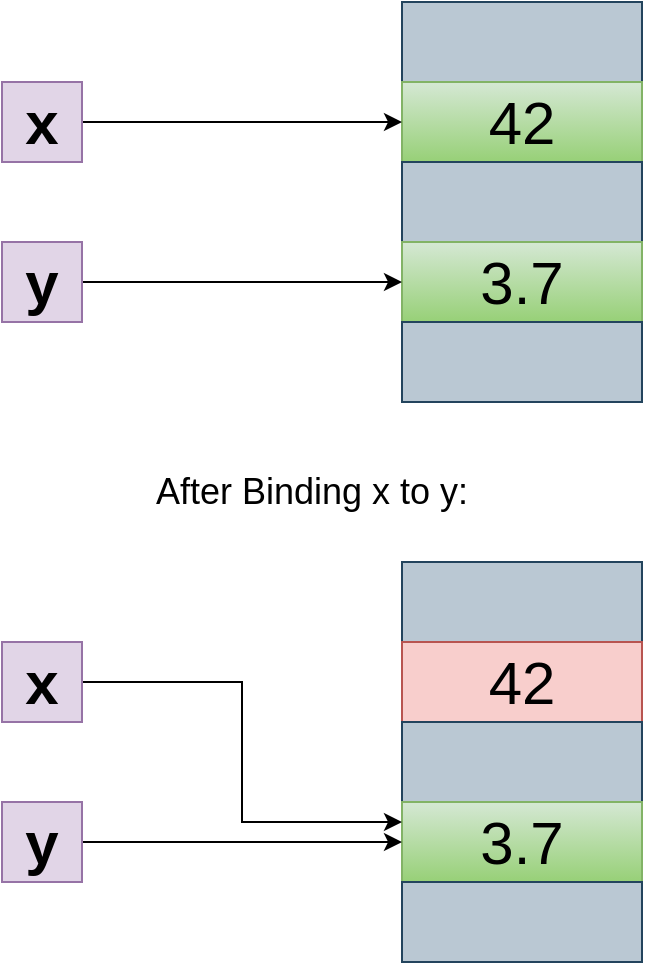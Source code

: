 <mxfile version="24.7.5">
  <diagram name="Seite-1" id="8zmR4mmEL4HT2iXYoOuu">
    <mxGraphModel dx="1434" dy="778" grid="1" gridSize="10" guides="1" tooltips="1" connect="1" arrows="1" fold="1" page="1" pageScale="1" pageWidth="1169" pageHeight="827" math="0" shadow="0">
      <root>
        <mxCell id="0" />
        <mxCell id="1" parent="0" />
        <mxCell id="9a1kAwWei6lTwyVP2yFh-1" value="" style="rounded=0;whiteSpace=wrap;html=1;fontSize=30;fillColor=#bac8d3;strokeColor=#23445d;" vertex="1" parent="1">
          <mxGeometry x="480" y="120" width="120" height="40" as="geometry" />
        </mxCell>
        <mxCell id="9a1kAwWei6lTwyVP2yFh-2" value="42" style="rounded=0;whiteSpace=wrap;html=1;fontSize=30;fillColor=#d5e8d4;strokeColor=#82b366;gradientColor=#97d077;" vertex="1" parent="1">
          <mxGeometry x="480" y="160" width="120" height="40" as="geometry" />
        </mxCell>
        <mxCell id="9a1kAwWei6lTwyVP2yFh-3" value="" style="rounded=0;whiteSpace=wrap;html=1;fontSize=30;fillColor=#bac8d3;strokeColor=#23445d;" vertex="1" parent="1">
          <mxGeometry x="480" y="200" width="120" height="40" as="geometry" />
        </mxCell>
        <mxCell id="9a1kAwWei6lTwyVP2yFh-4" value="3.7" style="rounded=0;whiteSpace=wrap;html=1;fontSize=30;fillColor=#d5e8d4;strokeColor=#82b366;gradientColor=#97d077;" vertex="1" parent="1">
          <mxGeometry x="480" y="240" width="120" height="40" as="geometry" />
        </mxCell>
        <mxCell id="9a1kAwWei6lTwyVP2yFh-5" value="" style="rounded=0;whiteSpace=wrap;html=1;fontSize=30;fillColor=#bac8d3;strokeColor=#23445d;" vertex="1" parent="1">
          <mxGeometry x="480" y="280" width="120" height="40" as="geometry" />
        </mxCell>
        <mxCell id="9a1kAwWei6lTwyVP2yFh-7" style="edgeStyle=orthogonalEdgeStyle;rounded=0;orthogonalLoop=1;jettySize=auto;html=1;entryX=0;entryY=0.5;entryDx=0;entryDy=0;" edge="1" parent="1" source="9a1kAwWei6lTwyVP2yFh-6" target="9a1kAwWei6lTwyVP2yFh-2">
          <mxGeometry relative="1" as="geometry" />
        </mxCell>
        <mxCell id="9a1kAwWei6lTwyVP2yFh-6" value="&lt;b&gt;x&lt;/b&gt;" style="text;html=1;align=center;verticalAlign=middle;whiteSpace=wrap;rounded=0;fontSize=30;labelBorderColor=none;fillColor=#e1d5e7;strokeColor=#9673a6;" vertex="1" parent="1">
          <mxGeometry x="280" y="160" width="40" height="40" as="geometry" />
        </mxCell>
        <mxCell id="9a1kAwWei6lTwyVP2yFh-9" style="edgeStyle=orthogonalEdgeStyle;rounded=0;orthogonalLoop=1;jettySize=auto;html=1;entryX=0;entryY=0.5;entryDx=0;entryDy=0;" edge="1" parent="1" source="9a1kAwWei6lTwyVP2yFh-8" target="9a1kAwWei6lTwyVP2yFh-4">
          <mxGeometry relative="1" as="geometry" />
        </mxCell>
        <mxCell id="9a1kAwWei6lTwyVP2yFh-8" value="&lt;b&gt;y&lt;/b&gt;" style="text;html=1;align=center;verticalAlign=middle;whiteSpace=wrap;rounded=0;fontSize=30;labelBorderColor=none;fillColor=#e1d5e7;strokeColor=#9673a6;" vertex="1" parent="1">
          <mxGeometry x="280" y="240" width="40" height="40" as="geometry" />
        </mxCell>
        <mxCell id="9a1kAwWei6lTwyVP2yFh-10" value="" style="rounded=0;whiteSpace=wrap;html=1;fontSize=30;fillColor=#bac8d3;strokeColor=#23445d;" vertex="1" parent="1">
          <mxGeometry x="480" y="400" width="120" height="40" as="geometry" />
        </mxCell>
        <mxCell id="9a1kAwWei6lTwyVP2yFh-11" value="42" style="rounded=0;whiteSpace=wrap;html=1;fontSize=30;fillColor=#f8cecc;strokeColor=#b85450;" vertex="1" parent="1">
          <mxGeometry x="480" y="440" width="120" height="40" as="geometry" />
        </mxCell>
        <mxCell id="9a1kAwWei6lTwyVP2yFh-12" value="" style="rounded=0;whiteSpace=wrap;html=1;fontSize=30;fillColor=#bac8d3;strokeColor=#23445d;" vertex="1" parent="1">
          <mxGeometry x="480" y="480" width="120" height="40" as="geometry" />
        </mxCell>
        <mxCell id="9a1kAwWei6lTwyVP2yFh-13" value="3.7" style="rounded=0;whiteSpace=wrap;html=1;fontSize=30;fillColor=#d5e8d4;strokeColor=#82b366;gradientColor=#97d077;" vertex="1" parent="1">
          <mxGeometry x="480" y="520" width="120" height="40" as="geometry" />
        </mxCell>
        <mxCell id="9a1kAwWei6lTwyVP2yFh-14" value="" style="rounded=0;whiteSpace=wrap;html=1;fontSize=30;fillColor=#bac8d3;strokeColor=#23445d;" vertex="1" parent="1">
          <mxGeometry x="480" y="560" width="120" height="40" as="geometry" />
        </mxCell>
        <mxCell id="9a1kAwWei6lTwyVP2yFh-15" style="edgeStyle=orthogonalEdgeStyle;rounded=0;orthogonalLoop=1;jettySize=auto;html=1;entryX=0;entryY=0.25;entryDx=0;entryDy=0;" edge="1" parent="1" source="9a1kAwWei6lTwyVP2yFh-16" target="9a1kAwWei6lTwyVP2yFh-13">
          <mxGeometry relative="1" as="geometry" />
        </mxCell>
        <mxCell id="9a1kAwWei6lTwyVP2yFh-16" value="&lt;b&gt;x&lt;/b&gt;" style="text;html=1;align=center;verticalAlign=middle;whiteSpace=wrap;rounded=0;fontSize=30;labelBorderColor=none;strokeColor=#9673a6;fillColor=#e1d5e7;" vertex="1" parent="1">
          <mxGeometry x="280" y="440" width="40" height="40" as="geometry" />
        </mxCell>
        <mxCell id="9a1kAwWei6lTwyVP2yFh-17" style="edgeStyle=orthogonalEdgeStyle;rounded=0;orthogonalLoop=1;jettySize=auto;html=1;entryX=0;entryY=0.5;entryDx=0;entryDy=0;" edge="1" parent="1" source="9a1kAwWei6lTwyVP2yFh-18" target="9a1kAwWei6lTwyVP2yFh-13">
          <mxGeometry relative="1" as="geometry" />
        </mxCell>
        <mxCell id="9a1kAwWei6lTwyVP2yFh-18" value="&lt;b&gt;y&lt;/b&gt;" style="text;html=1;align=center;verticalAlign=middle;whiteSpace=wrap;rounded=0;fontSize=30;labelBorderColor=none;strokeColor=#9673a6;fillColor=#e1d5e7;" vertex="1" parent="1">
          <mxGeometry x="280" y="520" width="40" height="40" as="geometry" />
        </mxCell>
        <mxCell id="9a1kAwWei6lTwyVP2yFh-19" value="&lt;font style=&quot;font-size: 18px;&quot;&gt;After Binding x to y:&lt;/font&gt;" style="text;html=1;align=center;verticalAlign=middle;whiteSpace=wrap;rounded=0;" vertex="1" parent="1">
          <mxGeometry x="300" y="350" width="270" height="30" as="geometry" />
        </mxCell>
      </root>
    </mxGraphModel>
  </diagram>
</mxfile>
